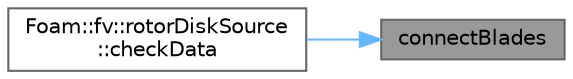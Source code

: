digraph "connectBlades"
{
 // LATEX_PDF_SIZE
  bgcolor="transparent";
  edge [fontname=Helvetica,fontsize=10,labelfontname=Helvetica,labelfontsize=10];
  node [fontname=Helvetica,fontsize=10,shape=box,height=0.2,width=0.4];
  rankdir="RL";
  Node1 [id="Node000001",label="connectBlades",height=0.2,width=0.4,color="gray40", fillcolor="grey60", style="filled", fontcolor="black",tooltip=" "];
  Node1 -> Node2 [id="edge1_Node000001_Node000002",dir="back",color="steelblue1",style="solid",tooltip=" "];
  Node2 [id="Node000002",label="Foam::fv::rotorDiskSource\l::checkData",height=0.2,width=0.4,color="grey40", fillcolor="white", style="filled",URL="$classFoam_1_1fv_1_1rotorDiskSource.html#a2c4ac7a26c8a7aeb644c5d0f345f3f4e",tooltip=" "];
}
